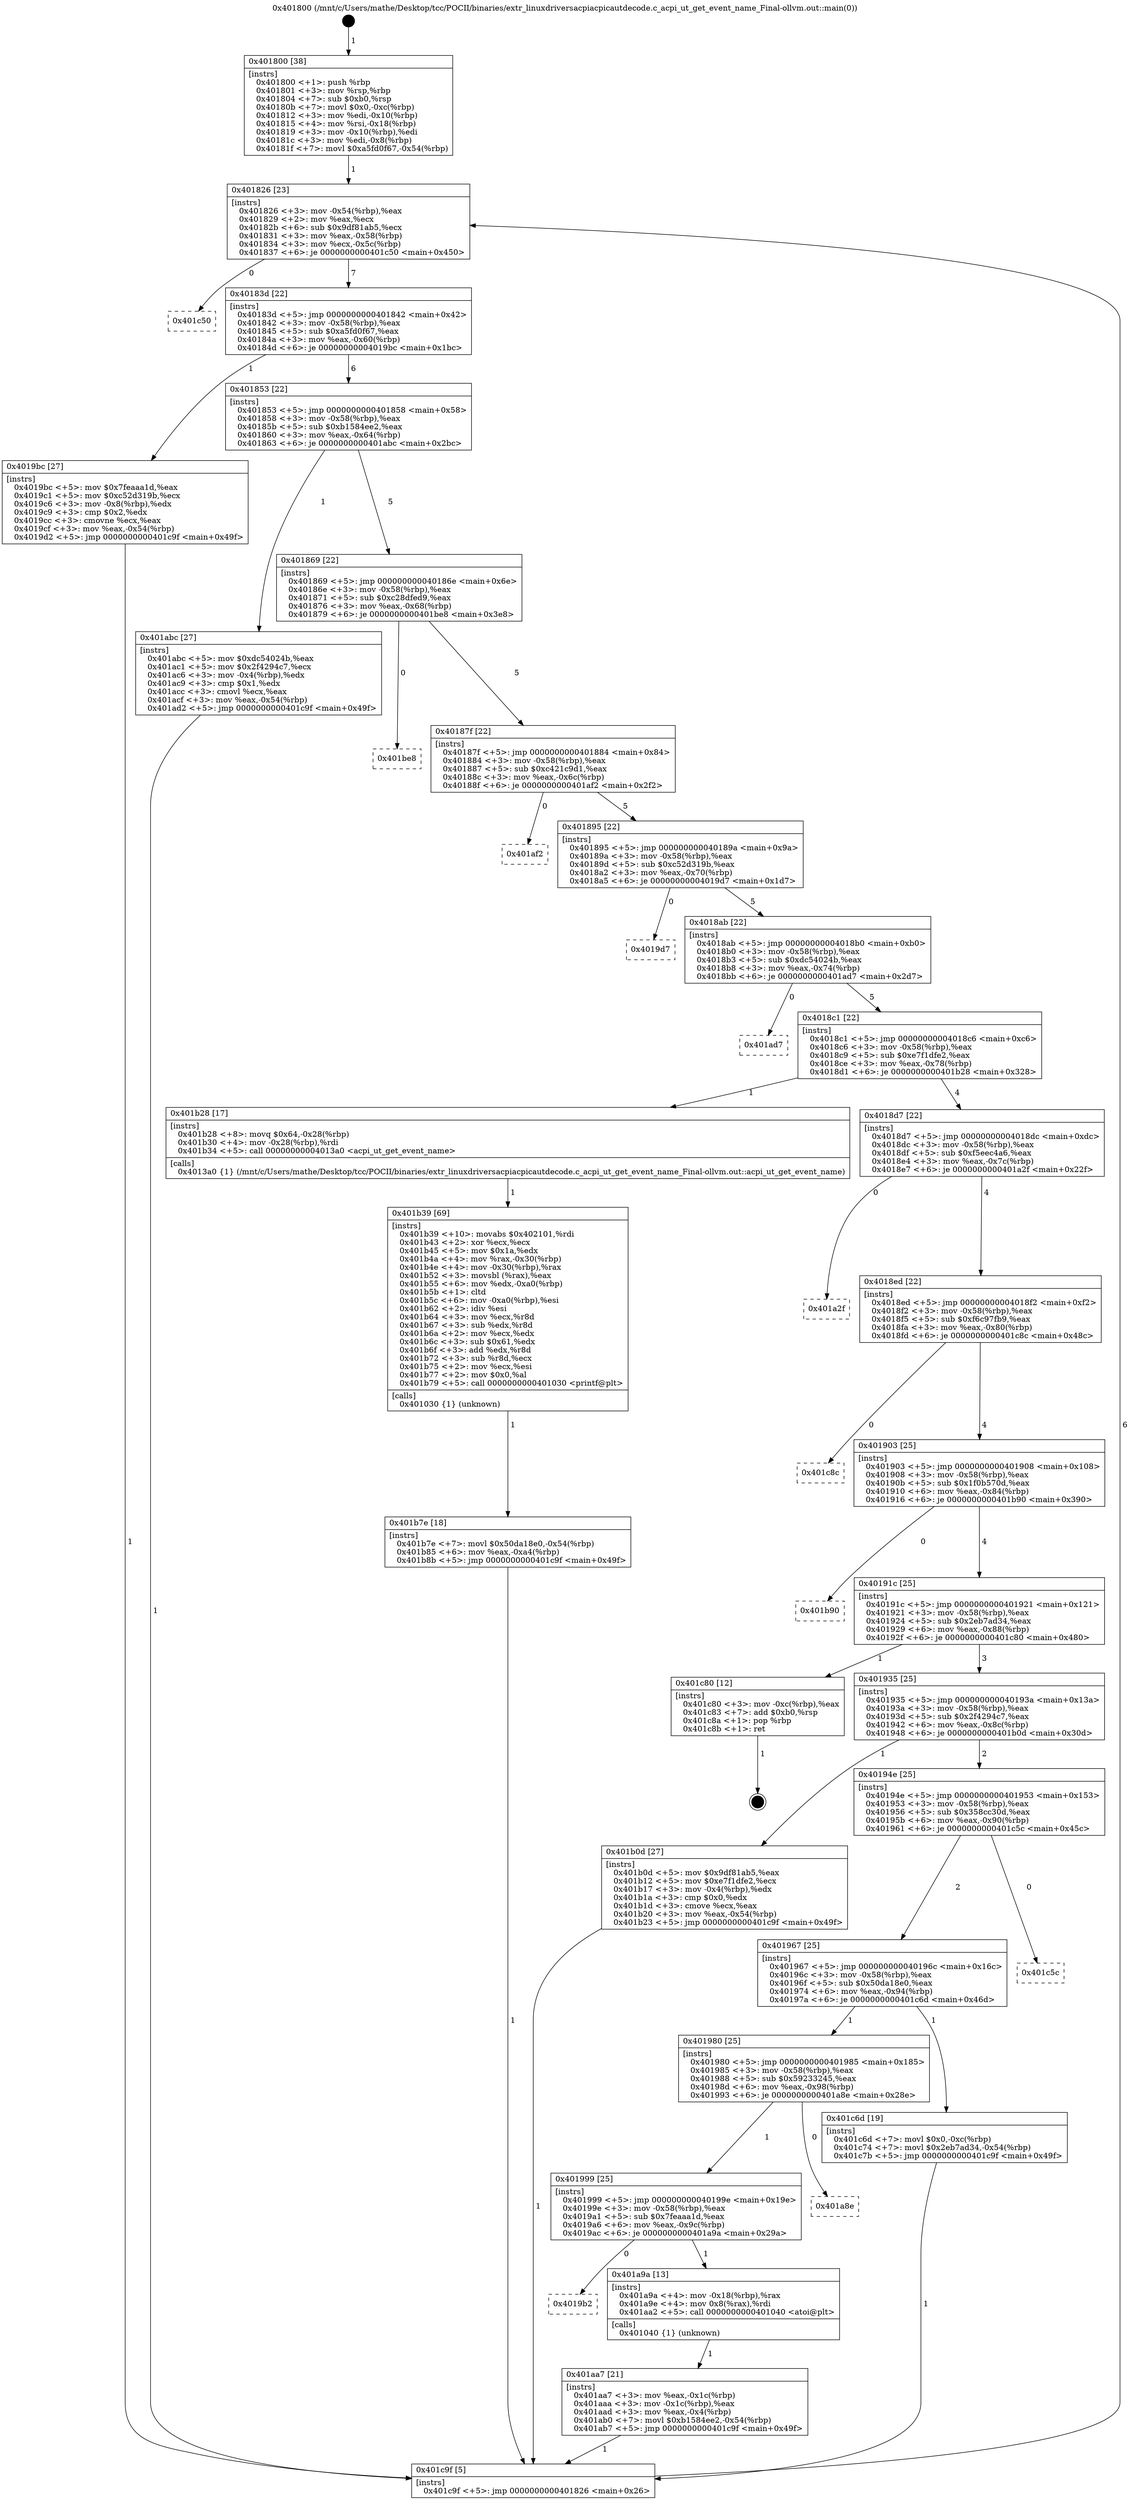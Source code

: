 digraph "0x401800" {
  label = "0x401800 (/mnt/c/Users/mathe/Desktop/tcc/POCII/binaries/extr_linuxdriversacpiacpicautdecode.c_acpi_ut_get_event_name_Final-ollvm.out::main(0))"
  labelloc = "t"
  node[shape=record]

  Entry [label="",width=0.3,height=0.3,shape=circle,fillcolor=black,style=filled]
  "0x401826" [label="{
     0x401826 [23]\l
     | [instrs]\l
     &nbsp;&nbsp;0x401826 \<+3\>: mov -0x54(%rbp),%eax\l
     &nbsp;&nbsp;0x401829 \<+2\>: mov %eax,%ecx\l
     &nbsp;&nbsp;0x40182b \<+6\>: sub $0x9df81ab5,%ecx\l
     &nbsp;&nbsp;0x401831 \<+3\>: mov %eax,-0x58(%rbp)\l
     &nbsp;&nbsp;0x401834 \<+3\>: mov %ecx,-0x5c(%rbp)\l
     &nbsp;&nbsp;0x401837 \<+6\>: je 0000000000401c50 \<main+0x450\>\l
  }"]
  "0x401c50" [label="{
     0x401c50\l
  }", style=dashed]
  "0x40183d" [label="{
     0x40183d [22]\l
     | [instrs]\l
     &nbsp;&nbsp;0x40183d \<+5\>: jmp 0000000000401842 \<main+0x42\>\l
     &nbsp;&nbsp;0x401842 \<+3\>: mov -0x58(%rbp),%eax\l
     &nbsp;&nbsp;0x401845 \<+5\>: sub $0xa5fd0f67,%eax\l
     &nbsp;&nbsp;0x40184a \<+3\>: mov %eax,-0x60(%rbp)\l
     &nbsp;&nbsp;0x40184d \<+6\>: je 00000000004019bc \<main+0x1bc\>\l
  }"]
  Exit [label="",width=0.3,height=0.3,shape=circle,fillcolor=black,style=filled,peripheries=2]
  "0x4019bc" [label="{
     0x4019bc [27]\l
     | [instrs]\l
     &nbsp;&nbsp;0x4019bc \<+5\>: mov $0x7feaaa1d,%eax\l
     &nbsp;&nbsp;0x4019c1 \<+5\>: mov $0xc52d319b,%ecx\l
     &nbsp;&nbsp;0x4019c6 \<+3\>: mov -0x8(%rbp),%edx\l
     &nbsp;&nbsp;0x4019c9 \<+3\>: cmp $0x2,%edx\l
     &nbsp;&nbsp;0x4019cc \<+3\>: cmovne %ecx,%eax\l
     &nbsp;&nbsp;0x4019cf \<+3\>: mov %eax,-0x54(%rbp)\l
     &nbsp;&nbsp;0x4019d2 \<+5\>: jmp 0000000000401c9f \<main+0x49f\>\l
  }"]
  "0x401853" [label="{
     0x401853 [22]\l
     | [instrs]\l
     &nbsp;&nbsp;0x401853 \<+5\>: jmp 0000000000401858 \<main+0x58\>\l
     &nbsp;&nbsp;0x401858 \<+3\>: mov -0x58(%rbp),%eax\l
     &nbsp;&nbsp;0x40185b \<+5\>: sub $0xb1584ee2,%eax\l
     &nbsp;&nbsp;0x401860 \<+3\>: mov %eax,-0x64(%rbp)\l
     &nbsp;&nbsp;0x401863 \<+6\>: je 0000000000401abc \<main+0x2bc\>\l
  }"]
  "0x401c9f" [label="{
     0x401c9f [5]\l
     | [instrs]\l
     &nbsp;&nbsp;0x401c9f \<+5\>: jmp 0000000000401826 \<main+0x26\>\l
  }"]
  "0x401800" [label="{
     0x401800 [38]\l
     | [instrs]\l
     &nbsp;&nbsp;0x401800 \<+1\>: push %rbp\l
     &nbsp;&nbsp;0x401801 \<+3\>: mov %rsp,%rbp\l
     &nbsp;&nbsp;0x401804 \<+7\>: sub $0xb0,%rsp\l
     &nbsp;&nbsp;0x40180b \<+7\>: movl $0x0,-0xc(%rbp)\l
     &nbsp;&nbsp;0x401812 \<+3\>: mov %edi,-0x10(%rbp)\l
     &nbsp;&nbsp;0x401815 \<+4\>: mov %rsi,-0x18(%rbp)\l
     &nbsp;&nbsp;0x401819 \<+3\>: mov -0x10(%rbp),%edi\l
     &nbsp;&nbsp;0x40181c \<+3\>: mov %edi,-0x8(%rbp)\l
     &nbsp;&nbsp;0x40181f \<+7\>: movl $0xa5fd0f67,-0x54(%rbp)\l
  }"]
  "0x401b7e" [label="{
     0x401b7e [18]\l
     | [instrs]\l
     &nbsp;&nbsp;0x401b7e \<+7\>: movl $0x50da18e0,-0x54(%rbp)\l
     &nbsp;&nbsp;0x401b85 \<+6\>: mov %eax,-0xa4(%rbp)\l
     &nbsp;&nbsp;0x401b8b \<+5\>: jmp 0000000000401c9f \<main+0x49f\>\l
  }"]
  "0x401abc" [label="{
     0x401abc [27]\l
     | [instrs]\l
     &nbsp;&nbsp;0x401abc \<+5\>: mov $0xdc54024b,%eax\l
     &nbsp;&nbsp;0x401ac1 \<+5\>: mov $0x2f4294c7,%ecx\l
     &nbsp;&nbsp;0x401ac6 \<+3\>: mov -0x4(%rbp),%edx\l
     &nbsp;&nbsp;0x401ac9 \<+3\>: cmp $0x1,%edx\l
     &nbsp;&nbsp;0x401acc \<+3\>: cmovl %ecx,%eax\l
     &nbsp;&nbsp;0x401acf \<+3\>: mov %eax,-0x54(%rbp)\l
     &nbsp;&nbsp;0x401ad2 \<+5\>: jmp 0000000000401c9f \<main+0x49f\>\l
  }"]
  "0x401869" [label="{
     0x401869 [22]\l
     | [instrs]\l
     &nbsp;&nbsp;0x401869 \<+5\>: jmp 000000000040186e \<main+0x6e\>\l
     &nbsp;&nbsp;0x40186e \<+3\>: mov -0x58(%rbp),%eax\l
     &nbsp;&nbsp;0x401871 \<+5\>: sub $0xc28dfed9,%eax\l
     &nbsp;&nbsp;0x401876 \<+3\>: mov %eax,-0x68(%rbp)\l
     &nbsp;&nbsp;0x401879 \<+6\>: je 0000000000401be8 \<main+0x3e8\>\l
  }"]
  "0x401b39" [label="{
     0x401b39 [69]\l
     | [instrs]\l
     &nbsp;&nbsp;0x401b39 \<+10\>: movabs $0x402101,%rdi\l
     &nbsp;&nbsp;0x401b43 \<+2\>: xor %ecx,%ecx\l
     &nbsp;&nbsp;0x401b45 \<+5\>: mov $0x1a,%edx\l
     &nbsp;&nbsp;0x401b4a \<+4\>: mov %rax,-0x30(%rbp)\l
     &nbsp;&nbsp;0x401b4e \<+4\>: mov -0x30(%rbp),%rax\l
     &nbsp;&nbsp;0x401b52 \<+3\>: movsbl (%rax),%eax\l
     &nbsp;&nbsp;0x401b55 \<+6\>: mov %edx,-0xa0(%rbp)\l
     &nbsp;&nbsp;0x401b5b \<+1\>: cltd\l
     &nbsp;&nbsp;0x401b5c \<+6\>: mov -0xa0(%rbp),%esi\l
     &nbsp;&nbsp;0x401b62 \<+2\>: idiv %esi\l
     &nbsp;&nbsp;0x401b64 \<+3\>: mov %ecx,%r8d\l
     &nbsp;&nbsp;0x401b67 \<+3\>: sub %edx,%r8d\l
     &nbsp;&nbsp;0x401b6a \<+2\>: mov %ecx,%edx\l
     &nbsp;&nbsp;0x401b6c \<+3\>: sub $0x61,%edx\l
     &nbsp;&nbsp;0x401b6f \<+3\>: add %edx,%r8d\l
     &nbsp;&nbsp;0x401b72 \<+3\>: sub %r8d,%ecx\l
     &nbsp;&nbsp;0x401b75 \<+2\>: mov %ecx,%esi\l
     &nbsp;&nbsp;0x401b77 \<+2\>: mov $0x0,%al\l
     &nbsp;&nbsp;0x401b79 \<+5\>: call 0000000000401030 \<printf@plt\>\l
     | [calls]\l
     &nbsp;&nbsp;0x401030 \{1\} (unknown)\l
  }"]
  "0x401be8" [label="{
     0x401be8\l
  }", style=dashed]
  "0x40187f" [label="{
     0x40187f [22]\l
     | [instrs]\l
     &nbsp;&nbsp;0x40187f \<+5\>: jmp 0000000000401884 \<main+0x84\>\l
     &nbsp;&nbsp;0x401884 \<+3\>: mov -0x58(%rbp),%eax\l
     &nbsp;&nbsp;0x401887 \<+5\>: sub $0xc421c9d1,%eax\l
     &nbsp;&nbsp;0x40188c \<+3\>: mov %eax,-0x6c(%rbp)\l
     &nbsp;&nbsp;0x40188f \<+6\>: je 0000000000401af2 \<main+0x2f2\>\l
  }"]
  "0x401aa7" [label="{
     0x401aa7 [21]\l
     | [instrs]\l
     &nbsp;&nbsp;0x401aa7 \<+3\>: mov %eax,-0x1c(%rbp)\l
     &nbsp;&nbsp;0x401aaa \<+3\>: mov -0x1c(%rbp),%eax\l
     &nbsp;&nbsp;0x401aad \<+3\>: mov %eax,-0x4(%rbp)\l
     &nbsp;&nbsp;0x401ab0 \<+7\>: movl $0xb1584ee2,-0x54(%rbp)\l
     &nbsp;&nbsp;0x401ab7 \<+5\>: jmp 0000000000401c9f \<main+0x49f\>\l
  }"]
  "0x401af2" [label="{
     0x401af2\l
  }", style=dashed]
  "0x401895" [label="{
     0x401895 [22]\l
     | [instrs]\l
     &nbsp;&nbsp;0x401895 \<+5\>: jmp 000000000040189a \<main+0x9a\>\l
     &nbsp;&nbsp;0x40189a \<+3\>: mov -0x58(%rbp),%eax\l
     &nbsp;&nbsp;0x40189d \<+5\>: sub $0xc52d319b,%eax\l
     &nbsp;&nbsp;0x4018a2 \<+3\>: mov %eax,-0x70(%rbp)\l
     &nbsp;&nbsp;0x4018a5 \<+6\>: je 00000000004019d7 \<main+0x1d7\>\l
  }"]
  "0x4019b2" [label="{
     0x4019b2\l
  }", style=dashed]
  "0x4019d7" [label="{
     0x4019d7\l
  }", style=dashed]
  "0x4018ab" [label="{
     0x4018ab [22]\l
     | [instrs]\l
     &nbsp;&nbsp;0x4018ab \<+5\>: jmp 00000000004018b0 \<main+0xb0\>\l
     &nbsp;&nbsp;0x4018b0 \<+3\>: mov -0x58(%rbp),%eax\l
     &nbsp;&nbsp;0x4018b3 \<+5\>: sub $0xdc54024b,%eax\l
     &nbsp;&nbsp;0x4018b8 \<+3\>: mov %eax,-0x74(%rbp)\l
     &nbsp;&nbsp;0x4018bb \<+6\>: je 0000000000401ad7 \<main+0x2d7\>\l
  }"]
  "0x401a9a" [label="{
     0x401a9a [13]\l
     | [instrs]\l
     &nbsp;&nbsp;0x401a9a \<+4\>: mov -0x18(%rbp),%rax\l
     &nbsp;&nbsp;0x401a9e \<+4\>: mov 0x8(%rax),%rdi\l
     &nbsp;&nbsp;0x401aa2 \<+5\>: call 0000000000401040 \<atoi@plt\>\l
     | [calls]\l
     &nbsp;&nbsp;0x401040 \{1\} (unknown)\l
  }"]
  "0x401ad7" [label="{
     0x401ad7\l
  }", style=dashed]
  "0x4018c1" [label="{
     0x4018c1 [22]\l
     | [instrs]\l
     &nbsp;&nbsp;0x4018c1 \<+5\>: jmp 00000000004018c6 \<main+0xc6\>\l
     &nbsp;&nbsp;0x4018c6 \<+3\>: mov -0x58(%rbp),%eax\l
     &nbsp;&nbsp;0x4018c9 \<+5\>: sub $0xe7f1dfe2,%eax\l
     &nbsp;&nbsp;0x4018ce \<+3\>: mov %eax,-0x78(%rbp)\l
     &nbsp;&nbsp;0x4018d1 \<+6\>: je 0000000000401b28 \<main+0x328\>\l
  }"]
  "0x401999" [label="{
     0x401999 [25]\l
     | [instrs]\l
     &nbsp;&nbsp;0x401999 \<+5\>: jmp 000000000040199e \<main+0x19e\>\l
     &nbsp;&nbsp;0x40199e \<+3\>: mov -0x58(%rbp),%eax\l
     &nbsp;&nbsp;0x4019a1 \<+5\>: sub $0x7feaaa1d,%eax\l
     &nbsp;&nbsp;0x4019a6 \<+6\>: mov %eax,-0x9c(%rbp)\l
     &nbsp;&nbsp;0x4019ac \<+6\>: je 0000000000401a9a \<main+0x29a\>\l
  }"]
  "0x401b28" [label="{
     0x401b28 [17]\l
     | [instrs]\l
     &nbsp;&nbsp;0x401b28 \<+8\>: movq $0x64,-0x28(%rbp)\l
     &nbsp;&nbsp;0x401b30 \<+4\>: mov -0x28(%rbp),%rdi\l
     &nbsp;&nbsp;0x401b34 \<+5\>: call 00000000004013a0 \<acpi_ut_get_event_name\>\l
     | [calls]\l
     &nbsp;&nbsp;0x4013a0 \{1\} (/mnt/c/Users/mathe/Desktop/tcc/POCII/binaries/extr_linuxdriversacpiacpicautdecode.c_acpi_ut_get_event_name_Final-ollvm.out::acpi_ut_get_event_name)\l
  }"]
  "0x4018d7" [label="{
     0x4018d7 [22]\l
     | [instrs]\l
     &nbsp;&nbsp;0x4018d7 \<+5\>: jmp 00000000004018dc \<main+0xdc\>\l
     &nbsp;&nbsp;0x4018dc \<+3\>: mov -0x58(%rbp),%eax\l
     &nbsp;&nbsp;0x4018df \<+5\>: sub $0xf5eec4a6,%eax\l
     &nbsp;&nbsp;0x4018e4 \<+3\>: mov %eax,-0x7c(%rbp)\l
     &nbsp;&nbsp;0x4018e7 \<+6\>: je 0000000000401a2f \<main+0x22f\>\l
  }"]
  "0x401a8e" [label="{
     0x401a8e\l
  }", style=dashed]
  "0x401a2f" [label="{
     0x401a2f\l
  }", style=dashed]
  "0x4018ed" [label="{
     0x4018ed [22]\l
     | [instrs]\l
     &nbsp;&nbsp;0x4018ed \<+5\>: jmp 00000000004018f2 \<main+0xf2\>\l
     &nbsp;&nbsp;0x4018f2 \<+3\>: mov -0x58(%rbp),%eax\l
     &nbsp;&nbsp;0x4018f5 \<+5\>: sub $0xf6c97fb9,%eax\l
     &nbsp;&nbsp;0x4018fa \<+3\>: mov %eax,-0x80(%rbp)\l
     &nbsp;&nbsp;0x4018fd \<+6\>: je 0000000000401c8c \<main+0x48c\>\l
  }"]
  "0x401980" [label="{
     0x401980 [25]\l
     | [instrs]\l
     &nbsp;&nbsp;0x401980 \<+5\>: jmp 0000000000401985 \<main+0x185\>\l
     &nbsp;&nbsp;0x401985 \<+3\>: mov -0x58(%rbp),%eax\l
     &nbsp;&nbsp;0x401988 \<+5\>: sub $0x59233245,%eax\l
     &nbsp;&nbsp;0x40198d \<+6\>: mov %eax,-0x98(%rbp)\l
     &nbsp;&nbsp;0x401993 \<+6\>: je 0000000000401a8e \<main+0x28e\>\l
  }"]
  "0x401c8c" [label="{
     0x401c8c\l
  }", style=dashed]
  "0x401903" [label="{
     0x401903 [25]\l
     | [instrs]\l
     &nbsp;&nbsp;0x401903 \<+5\>: jmp 0000000000401908 \<main+0x108\>\l
     &nbsp;&nbsp;0x401908 \<+3\>: mov -0x58(%rbp),%eax\l
     &nbsp;&nbsp;0x40190b \<+5\>: sub $0x1f0b570d,%eax\l
     &nbsp;&nbsp;0x401910 \<+6\>: mov %eax,-0x84(%rbp)\l
     &nbsp;&nbsp;0x401916 \<+6\>: je 0000000000401b90 \<main+0x390\>\l
  }"]
  "0x401c6d" [label="{
     0x401c6d [19]\l
     | [instrs]\l
     &nbsp;&nbsp;0x401c6d \<+7\>: movl $0x0,-0xc(%rbp)\l
     &nbsp;&nbsp;0x401c74 \<+7\>: movl $0x2eb7ad34,-0x54(%rbp)\l
     &nbsp;&nbsp;0x401c7b \<+5\>: jmp 0000000000401c9f \<main+0x49f\>\l
  }"]
  "0x401b90" [label="{
     0x401b90\l
  }", style=dashed]
  "0x40191c" [label="{
     0x40191c [25]\l
     | [instrs]\l
     &nbsp;&nbsp;0x40191c \<+5\>: jmp 0000000000401921 \<main+0x121\>\l
     &nbsp;&nbsp;0x401921 \<+3\>: mov -0x58(%rbp),%eax\l
     &nbsp;&nbsp;0x401924 \<+5\>: sub $0x2eb7ad34,%eax\l
     &nbsp;&nbsp;0x401929 \<+6\>: mov %eax,-0x88(%rbp)\l
     &nbsp;&nbsp;0x40192f \<+6\>: je 0000000000401c80 \<main+0x480\>\l
  }"]
  "0x401967" [label="{
     0x401967 [25]\l
     | [instrs]\l
     &nbsp;&nbsp;0x401967 \<+5\>: jmp 000000000040196c \<main+0x16c\>\l
     &nbsp;&nbsp;0x40196c \<+3\>: mov -0x58(%rbp),%eax\l
     &nbsp;&nbsp;0x40196f \<+5\>: sub $0x50da18e0,%eax\l
     &nbsp;&nbsp;0x401974 \<+6\>: mov %eax,-0x94(%rbp)\l
     &nbsp;&nbsp;0x40197a \<+6\>: je 0000000000401c6d \<main+0x46d\>\l
  }"]
  "0x401c80" [label="{
     0x401c80 [12]\l
     | [instrs]\l
     &nbsp;&nbsp;0x401c80 \<+3\>: mov -0xc(%rbp),%eax\l
     &nbsp;&nbsp;0x401c83 \<+7\>: add $0xb0,%rsp\l
     &nbsp;&nbsp;0x401c8a \<+1\>: pop %rbp\l
     &nbsp;&nbsp;0x401c8b \<+1\>: ret\l
  }"]
  "0x401935" [label="{
     0x401935 [25]\l
     | [instrs]\l
     &nbsp;&nbsp;0x401935 \<+5\>: jmp 000000000040193a \<main+0x13a\>\l
     &nbsp;&nbsp;0x40193a \<+3\>: mov -0x58(%rbp),%eax\l
     &nbsp;&nbsp;0x40193d \<+5\>: sub $0x2f4294c7,%eax\l
     &nbsp;&nbsp;0x401942 \<+6\>: mov %eax,-0x8c(%rbp)\l
     &nbsp;&nbsp;0x401948 \<+6\>: je 0000000000401b0d \<main+0x30d\>\l
  }"]
  "0x401c5c" [label="{
     0x401c5c\l
  }", style=dashed]
  "0x401b0d" [label="{
     0x401b0d [27]\l
     | [instrs]\l
     &nbsp;&nbsp;0x401b0d \<+5\>: mov $0x9df81ab5,%eax\l
     &nbsp;&nbsp;0x401b12 \<+5\>: mov $0xe7f1dfe2,%ecx\l
     &nbsp;&nbsp;0x401b17 \<+3\>: mov -0x4(%rbp),%edx\l
     &nbsp;&nbsp;0x401b1a \<+3\>: cmp $0x0,%edx\l
     &nbsp;&nbsp;0x401b1d \<+3\>: cmove %ecx,%eax\l
     &nbsp;&nbsp;0x401b20 \<+3\>: mov %eax,-0x54(%rbp)\l
     &nbsp;&nbsp;0x401b23 \<+5\>: jmp 0000000000401c9f \<main+0x49f\>\l
  }"]
  "0x40194e" [label="{
     0x40194e [25]\l
     | [instrs]\l
     &nbsp;&nbsp;0x40194e \<+5\>: jmp 0000000000401953 \<main+0x153\>\l
     &nbsp;&nbsp;0x401953 \<+3\>: mov -0x58(%rbp),%eax\l
     &nbsp;&nbsp;0x401956 \<+5\>: sub $0x358cc30d,%eax\l
     &nbsp;&nbsp;0x40195b \<+6\>: mov %eax,-0x90(%rbp)\l
     &nbsp;&nbsp;0x401961 \<+6\>: je 0000000000401c5c \<main+0x45c\>\l
  }"]
  Entry -> "0x401800" [label=" 1"]
  "0x401826" -> "0x401c50" [label=" 0"]
  "0x401826" -> "0x40183d" [label=" 7"]
  "0x401c80" -> Exit [label=" 1"]
  "0x40183d" -> "0x4019bc" [label=" 1"]
  "0x40183d" -> "0x401853" [label=" 6"]
  "0x4019bc" -> "0x401c9f" [label=" 1"]
  "0x401800" -> "0x401826" [label=" 1"]
  "0x401c9f" -> "0x401826" [label=" 6"]
  "0x401c6d" -> "0x401c9f" [label=" 1"]
  "0x401853" -> "0x401abc" [label=" 1"]
  "0x401853" -> "0x401869" [label=" 5"]
  "0x401b7e" -> "0x401c9f" [label=" 1"]
  "0x401869" -> "0x401be8" [label=" 0"]
  "0x401869" -> "0x40187f" [label=" 5"]
  "0x401b39" -> "0x401b7e" [label=" 1"]
  "0x40187f" -> "0x401af2" [label=" 0"]
  "0x40187f" -> "0x401895" [label=" 5"]
  "0x401b28" -> "0x401b39" [label=" 1"]
  "0x401895" -> "0x4019d7" [label=" 0"]
  "0x401895" -> "0x4018ab" [label=" 5"]
  "0x401b0d" -> "0x401c9f" [label=" 1"]
  "0x4018ab" -> "0x401ad7" [label=" 0"]
  "0x4018ab" -> "0x4018c1" [label=" 5"]
  "0x401abc" -> "0x401c9f" [label=" 1"]
  "0x4018c1" -> "0x401b28" [label=" 1"]
  "0x4018c1" -> "0x4018d7" [label=" 4"]
  "0x401a9a" -> "0x401aa7" [label=" 1"]
  "0x4018d7" -> "0x401a2f" [label=" 0"]
  "0x4018d7" -> "0x4018ed" [label=" 4"]
  "0x401999" -> "0x4019b2" [label=" 0"]
  "0x4018ed" -> "0x401c8c" [label=" 0"]
  "0x4018ed" -> "0x401903" [label=" 4"]
  "0x401aa7" -> "0x401c9f" [label=" 1"]
  "0x401903" -> "0x401b90" [label=" 0"]
  "0x401903" -> "0x40191c" [label=" 4"]
  "0x401980" -> "0x401999" [label=" 1"]
  "0x40191c" -> "0x401c80" [label=" 1"]
  "0x40191c" -> "0x401935" [label=" 3"]
  "0x401999" -> "0x401a9a" [label=" 1"]
  "0x401935" -> "0x401b0d" [label=" 1"]
  "0x401935" -> "0x40194e" [label=" 2"]
  "0x401967" -> "0x401980" [label=" 1"]
  "0x40194e" -> "0x401c5c" [label=" 0"]
  "0x40194e" -> "0x401967" [label=" 2"]
  "0x401980" -> "0x401a8e" [label=" 0"]
  "0x401967" -> "0x401c6d" [label=" 1"]
}
